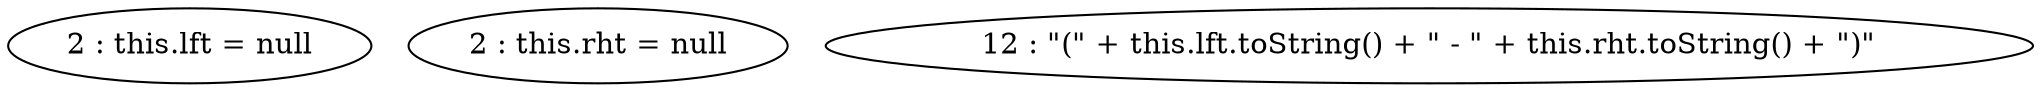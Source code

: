 digraph G {
"2 : this.lft = null"
"2 : this.rht = null"
"12 : \"(\" + this.lft.toString() + \" - \" + this.rht.toString() + \")\""
}
